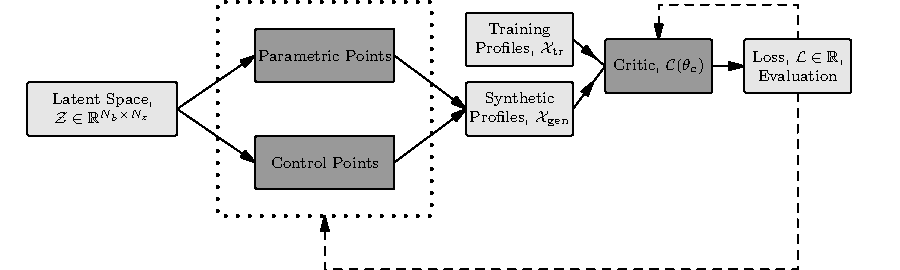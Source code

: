 size(450.0);
usepackage("amsmath");
usepackage("amssymb");
defaultpen(fontsize(8pt));
pair[] draw_rounded_rectangle(
    real a=2.0, real b=1.0,
    pair cent = (0.0, 0.0),
    real rc=0.1,
    real theta = 45.0,
    pen fc = lightgrey,
    pen bc = black,
    string lbl = "",
    pair lbl_pnt = (0.0, 0.0)
){
    path q1 = ((a, 0.0) -- arc((a-rc, b-rc), (a, b-rc), (a-rc, b)) -- (0, b));
    path q2 = reflect((0.0, 0.0), (0.0, b)) * q1;   
    path q3 = reflect((0.0, 0.0), (a, 0.0)) * q2;  
    path q4 = reflect((0.0, 0.0), (a, 0.0)) * q1;  
    path rect_path = q1--reverse(q2)--q3--reverse(q4)--cycle;
    rect_path = shift(cent)*rotate(theta)*rect_path;
    filldraw(rect_path, fc, bc);
    label(rotate(theta)*minipage("\centering "+lbl), cent);
    pair[] hooks = {
        cent+(a*cos(radians(theta+0)), a*sin(radians(theta+0))),
        cent+(b*cos(radians(theta+90)), b*sin(radians(theta+90))),
        cent+(a*cos(radians(theta+180)), a*sin(radians(theta+180))),
        cent+(b*cos(radians(theta+270)), b*sin(radians(theta+270)))
    };
    return hooks;
}


real h=2.5, dh = 0.75;
pair[] hooks_1 = draw_rounded_rectangle(h*1.4, h/2, cent=(-1.0*(h + dh), 0.0), theta=0.0, lbl="Latent Space, $\mathcal{Z} \in \mathbb{R}^{N_b \times N_z}$");
pair[] hooks_2 = draw_rounded_rectangle(2*h, 2*h, cent=(2.2*(h + dh), 0.0), theta=0.0, fc=white, bc=dotted+linewidth(1.5));
pair[] hooks_21 = draw_rounded_rectangle(h*1.3, h/2, cent=(2.2*(h + dh), -h), theta=0.0, lbl="Control Points", fc=gray(0.6));
pair[] hooks_22 = draw_rounded_rectangle(h*1.3, h/2, cent=(2.2*(h + dh), h), theta=0.0, lbl="Parametric Points", fc=gray(0.6));
pair[] hooks_3 = draw_rounded_rectangle(h, h/2, cent=(5.0*(h + dh), 0.0), theta=0.0, lbl="Synthetic\\Profiles, $\mathcal{X}_\text{gen}$");
pair[] hooks_4 = draw_rounded_rectangle(h, h/2, cent=(5.0*(h + dh), h + dh), theta=0.0, lbl=("Training\\Profiles, $\mathcal{X}_\text{tr}$"));
pair[] hooks_5 = draw_rounded_rectangle(h, h/2, cent=(7.0*(h + dh), h/2 + dh), theta=0.0, lbl=("Critic, $\mathcal{C}(\theta_c)$"), fc=gray(0.6));
pair[] hooks_6 = draw_rounded_rectangle(h, h/2, cent=(9.0*(h + dh), h/2 + dh), theta=0.0, lbl=("Loss, $\mathcal{L} \in \mathbb{R}$,\\Evaluation"), fc=gray(0.9));


draw(hooks_1[0]--hooks_21[2], EndArrow());
draw(hooks_1[0]--hooks_22[2], EndArrow());
draw(hooks_21[0]--hooks_3[2], EndArrow());
draw(hooks_22[0]--hooks_3[2], EndArrow());
draw(hooks_3[0]--hooks_5[2], MidArrow());
draw(hooks_4[0]--hooks_5[2], MidArrow());
draw(hooks_5[0]--hooks_6[2], EndArrow());
draw(
    hooks_6[3] -- (hooks_6[3].x, hooks_2[3].y * 1.5) -- (hooks_2[3].x, hooks_2[3].y * 1.5) -- hooks_2[3], dashed,
    EndArrow()
);
draw(
    hooks_6[1] -- (hooks_6[1].x, hooks_6[1].y * 1.5)
    -- (hooks_5[1].x, hooks_5[1].y * 1.5) -- hooks_5[1], dashed,
    EndArrow()
);